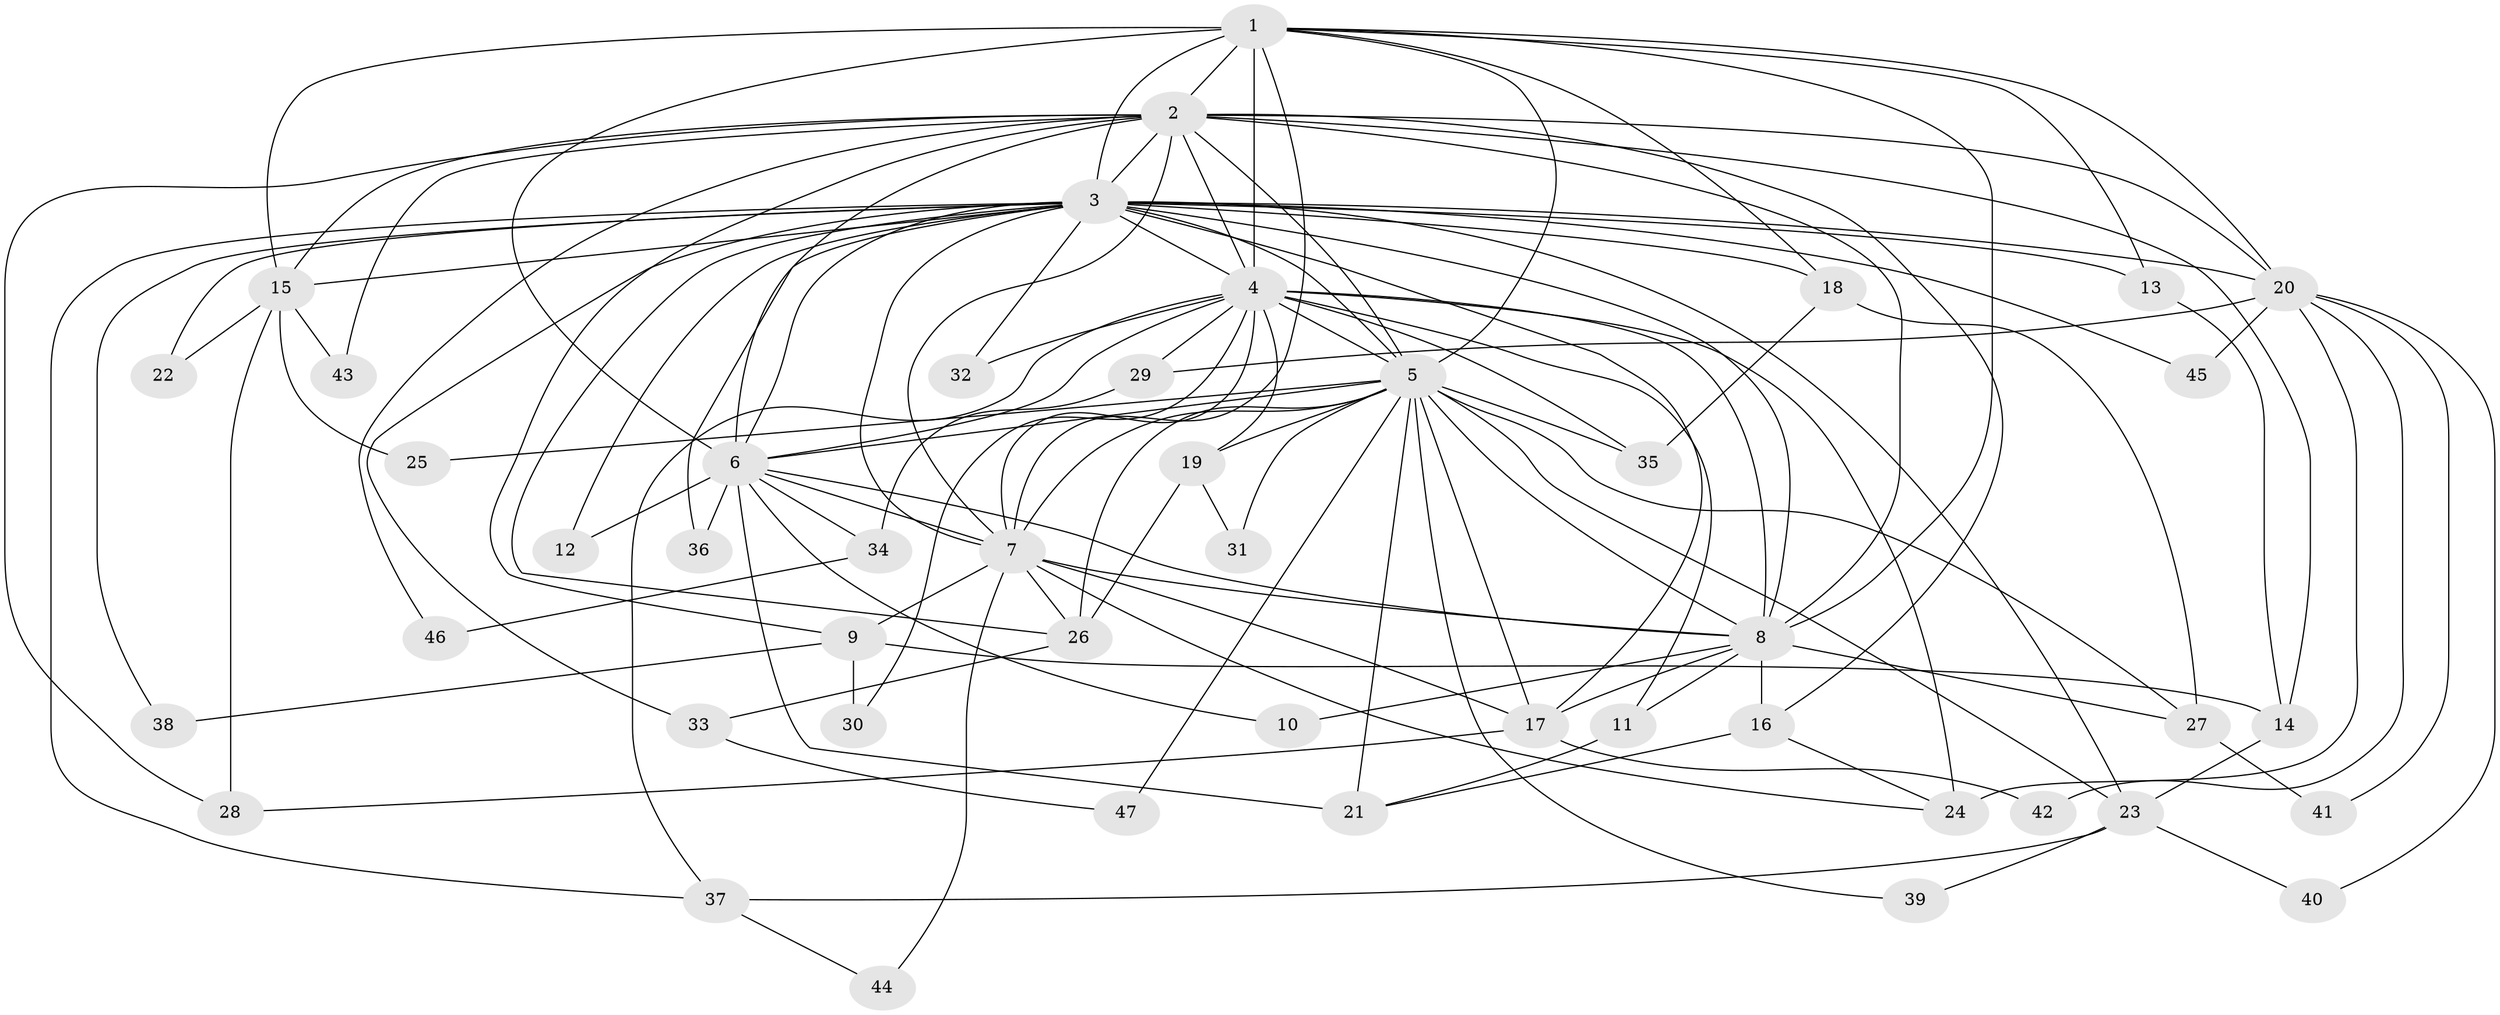 // original degree distribution, {26: 0.021505376344086023, 15: 0.03225806451612903, 18: 0.021505376344086023, 11: 0.010752688172043012, 21: 0.010752688172043012, 22: 0.010752688172043012, 3: 0.23655913978494625, 4: 0.15053763440860216, 2: 0.45161290322580644, 5: 0.043010752688172046, 9: 0.010752688172043012}
// Generated by graph-tools (version 1.1) at 2025/35/03/09/25 02:35:10]
// undirected, 47 vertices, 122 edges
graph export_dot {
graph [start="1"]
  node [color=gray90,style=filled];
  1;
  2;
  3;
  4;
  5;
  6;
  7;
  8;
  9;
  10;
  11;
  12;
  13;
  14;
  15;
  16;
  17;
  18;
  19;
  20;
  21;
  22;
  23;
  24;
  25;
  26;
  27;
  28;
  29;
  30;
  31;
  32;
  33;
  34;
  35;
  36;
  37;
  38;
  39;
  40;
  41;
  42;
  43;
  44;
  45;
  46;
  47;
  1 -- 2 [weight=2.0];
  1 -- 3 [weight=2.0];
  1 -- 4 [weight=11.0];
  1 -- 5 [weight=1.0];
  1 -- 6 [weight=1.0];
  1 -- 7 [weight=2.0];
  1 -- 8 [weight=1.0];
  1 -- 13 [weight=2.0];
  1 -- 15 [weight=1.0];
  1 -- 18 [weight=1.0];
  1 -- 20 [weight=1.0];
  2 -- 3 [weight=4.0];
  2 -- 4 [weight=3.0];
  2 -- 5 [weight=2.0];
  2 -- 6 [weight=2.0];
  2 -- 7 [weight=2.0];
  2 -- 8 [weight=3.0];
  2 -- 9 [weight=1.0];
  2 -- 14 [weight=1.0];
  2 -- 15 [weight=1.0];
  2 -- 16 [weight=1.0];
  2 -- 20 [weight=1.0];
  2 -- 28 [weight=1.0];
  2 -- 43 [weight=1.0];
  2 -- 46 [weight=1.0];
  3 -- 4 [weight=4.0];
  3 -- 5 [weight=3.0];
  3 -- 6 [weight=3.0];
  3 -- 7 [weight=3.0];
  3 -- 8 [weight=2.0];
  3 -- 12 [weight=1.0];
  3 -- 13 [weight=1.0];
  3 -- 15 [weight=2.0];
  3 -- 17 [weight=1.0];
  3 -- 18 [weight=2.0];
  3 -- 20 [weight=2.0];
  3 -- 22 [weight=1.0];
  3 -- 23 [weight=2.0];
  3 -- 26 [weight=1.0];
  3 -- 32 [weight=1.0];
  3 -- 33 [weight=1.0];
  3 -- 36 [weight=1.0];
  3 -- 37 [weight=1.0];
  3 -- 38 [weight=1.0];
  3 -- 45 [weight=1.0];
  4 -- 5 [weight=1.0];
  4 -- 6 [weight=1.0];
  4 -- 7 [weight=1.0];
  4 -- 8 [weight=3.0];
  4 -- 11 [weight=2.0];
  4 -- 19 [weight=1.0];
  4 -- 24 [weight=2.0];
  4 -- 29 [weight=1.0];
  4 -- 30 [weight=1.0];
  4 -- 32 [weight=1.0];
  4 -- 35 [weight=1.0];
  4 -- 37 [weight=1.0];
  5 -- 6 [weight=1.0];
  5 -- 7 [weight=1.0];
  5 -- 8 [weight=1.0];
  5 -- 17 [weight=1.0];
  5 -- 19 [weight=1.0];
  5 -- 21 [weight=1.0];
  5 -- 23 [weight=1.0];
  5 -- 25 [weight=1.0];
  5 -- 26 [weight=1.0];
  5 -- 27 [weight=1.0];
  5 -- 31 [weight=1.0];
  5 -- 35 [weight=1.0];
  5 -- 39 [weight=1.0];
  5 -- 47 [weight=1.0];
  6 -- 7 [weight=2.0];
  6 -- 8 [weight=1.0];
  6 -- 10 [weight=1.0];
  6 -- 12 [weight=1.0];
  6 -- 21 [weight=1.0];
  6 -- 34 [weight=1.0];
  6 -- 36 [weight=1.0];
  7 -- 8 [weight=1.0];
  7 -- 9 [weight=2.0];
  7 -- 17 [weight=1.0];
  7 -- 24 [weight=1.0];
  7 -- 26 [weight=1.0];
  7 -- 44 [weight=1.0];
  8 -- 10 [weight=2.0];
  8 -- 11 [weight=1.0];
  8 -- 16 [weight=2.0];
  8 -- 17 [weight=1.0];
  8 -- 27 [weight=2.0];
  9 -- 14 [weight=1.0];
  9 -- 30 [weight=2.0];
  9 -- 38 [weight=1.0];
  11 -- 21 [weight=1.0];
  13 -- 14 [weight=1.0];
  14 -- 23 [weight=1.0];
  15 -- 22 [weight=1.0];
  15 -- 25 [weight=1.0];
  15 -- 28 [weight=1.0];
  15 -- 43 [weight=1.0];
  16 -- 21 [weight=1.0];
  16 -- 24 [weight=1.0];
  17 -- 28 [weight=1.0];
  17 -- 42 [weight=1.0];
  18 -- 27 [weight=1.0];
  18 -- 35 [weight=1.0];
  19 -- 26 [weight=1.0];
  19 -- 31 [weight=1.0];
  20 -- 24 [weight=1.0];
  20 -- 29 [weight=1.0];
  20 -- 40 [weight=1.0];
  20 -- 41 [weight=1.0];
  20 -- 42 [weight=1.0];
  20 -- 45 [weight=1.0];
  23 -- 37 [weight=1.0];
  23 -- 39 [weight=1.0];
  23 -- 40 [weight=1.0];
  26 -- 33 [weight=1.0];
  27 -- 41 [weight=1.0];
  29 -- 34 [weight=1.0];
  33 -- 47 [weight=1.0];
  34 -- 46 [weight=1.0];
  37 -- 44 [weight=1.0];
}
